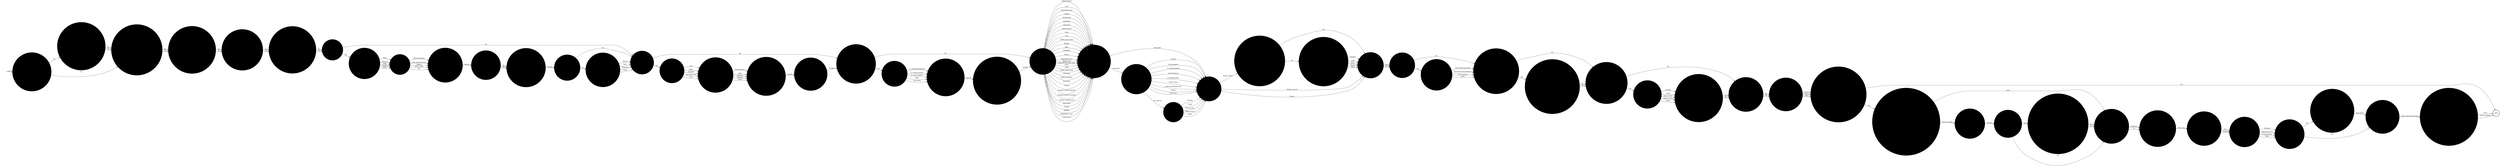 digraph OLD_FIREARM_ETC {  rankdir=LR;
  node [shape = circle];
  START_NODE [label="", shape=none];
  START_NODE -> 44776 [label = "start"];
  END_NODE [label="END", shape="doublecircle"];
  44123 [label = "How was the item found?", style="filled", color="#DDD"];
  44123 -> 44637 [label = "Target search", style="filled", color="#DDD"];
  44123 -> 44980 [label = "Routine search", style="filled", color="#DDD"];
  44123 -> 44980 [label = "Chance", style="filled", color="#DDD"];
  44160 [label = "What was the country of manufacture of the spray?", style="filled", color="#DDD"];
  44160 -> 44526 [label = "Specify", style="filled", color="#DDD"];
  44172 [label = "Was a chemical incapacitant spray found?", style="filled", color="#DDD"];
  44172 -> 44548 [label = "Yes", style="filled", color="#DDD"];
  44172 -> 44526 [label = "No", style="filled", color="#DDD"];
  44189 [label = "Was the firearm an automatic?", style="filled", color="#DDD"];
  44189 -> 44846 [label = "Yes", style="filled", color="#DDD"];
  44189 -> 44846 [label = "No", style="filled", color="#DDD"];
  44193 [label = "Was the telephone/it system shut down during the incident?", style="filled", color="#DDD"];
  44193 -> 44451 [label = "Yes", style="filled", color="#DDD"];
  44193 -> END_NODE [label = "No", style="filled", color="#DDD"];
  44208 [label = "Is there any suspicion of trafficking?", style="filled", color="#DDD"];
  44208 -> 45049 [label = "Yes", style="filled", color="#DDD"];
  44208 -> 45049 [label = "No", style="filled", color="#DDD"];
  44209 [label = "Was the system re-activated locally or by the service supplier?", style="filled", color="#DDD"];
  44209 -> END_NODE [label = "Local", style="filled", color="#DDD"];
  44209 -> END_NODE [label = "Service supplier", style="filled", color="#DDD"];
  44323 [label = "Describe what was compromised and by whom", style="filled", color="#DDD"];
  44323 -> 44779 [label = "Description", style="filled", color="#DDD"];
  44330 [label = "Has the service supplier been notified of a replacement keyword?", style="filled", color="#DDD"];
  44330 -> 44755 [label = "Yes", style="filled", color="#DDD"];
  44330 -> 44755 [label = "No", style="filled", color="#DDD"];
  44390 [label = "What type of ammunition was found?", style="filled", color="#DDD"];
  44390 -> 44698 [label = "Pistol/revolver", style="filled", color="#DDD"];
  44390 -> 44698 [label = "Rifle", style="filled", color="#DDD"];
  44390 -> 44698 [label = "Shotgun", style="filled", color="#DDD"];
  44390 -> 44698 [label = "Hilti gun", style="filled", color="#DDD"];
  44390 -> 44698 [label = "Other", style="filled", color="#DDD"];
  44398 [label = "What time was the system shut down?", style="filled", color="#DDD"];
  44398 -> 44964 [label = "Enter time", style="filled", color="#DDD"];
  44430 [label = "How many rounds etc were found?", style="filled", color="#DDD"];
  44430 -> 44172 [label = "Number", style="filled", color="#DDD"];
  44446 [label = "Has any person been arrested by the police?", style="filled", color="#DDD"];
  44446 -> 44524 [label = "Yes", style="filled", color="#DDD"];
  44446 -> 44208 [label = "No", style="filled", color="#DDD"];
  44451 [label = "Was the telephone/it system shut down locally or by the service supplier?", style="filled", color="#DDD"];
  44451 -> 44755 [label = "Local", style="filled", color="#DDD"];
  44451 -> 44988 [label = "Service supplier", style="filled", color="#DDD"];
  44455 [label = "What was the source of the information/intelligence?", style="filled", color="#DDD"];
  44455 -> 44980 [label = "Prisoner", style="filled", color="#DDD"];
  44455 -> 44980 [label = "Staff", style="filled", color="#DDD"];
  44455 -> 44980 [label = "Police", style="filled", color="#DDD"];
  44455 -> 44980 [label = "Visitor", style="filled", color="#DDD"];
  44455 -> 44980 [label = "Other", style="filled", color="#DDD"];
  44470 [label = "Was the item concealed/discarded?", style="filled", color="#DDD"];
  44470 -> 45102 [label = "Concealed", style="filled", color="#DDD"];
  44470 -> 44123 [label = "Discarded", style="filled", color="#DDD"];
  44473 [label = "Is there any media interest in this incident?", style="filled", color="#DDD"];
  44473 -> 44676 [label = "Yes", style="filled", color="#DDD"];
  44473 -> 44676 [label = "No", style="filled", color="#DDD"];
  44504 [label = "What was the calibre of the firearm?", style="filled", color="#DDD"];
  44504 -> 44189 [label = "Specify", style="filled", color="#DDD"];
  44513 [label = "Is the incident the subject of a police investigation?", style="filled", color="#DDD"];
  44513 -> 45000 [label = "Yes", style="filled", color="#DDD"];
  44513 -> 45000 [label = "No", style="filled", color="#DDD"];
  44524 [label = "Describe the person arrested", style="filled", color="#DDD"];
  44524 -> 44874 [label = "Prisoner", style="filled", color="#DDD"];
  44524 -> 44874 [label = "Staff", style="filled", color="#DDD"];
  44524 -> 44874 [label = "Social visitor", style="filled", color="#DDD"];
  44524 -> 44874 [label = "Official visitor", style="filled", color="#DDD"];
  44524 -> 44874 [label = "Other", style="filled", color="#DDD"];
  44526 [label = "Where was the item found?", style="filled", color="#DDD"];
  44526 -> 44470 [label = "Administration", style="filled", color="#DDD"];
  44526 -> 44470 [label = "Cell", style="filled", color="#DDD"];
  44526 -> 44470 [label = "Association area", style="filled", color="#DDD"];
  44526 -> 44470 [label = "Chapel", style="filled", color="#DDD"];
  44526 -> 44470 [label = "Dining room", style="filled", color="#DDD"];
  44526 -> 44470 [label = "Dormitory", style="filled", color="#DDD"];
  44526 -> 44470 [label = "Education", style="filled", color="#DDD"];
  44526 -> 44470 [label = "Exercise yard", style="filled", color="#DDD"];
  44526 -> 44470 [label = "Gate", style="filled", color="#DDD"];
  44526 -> 44470 [label = "Gym", style="filled", color="#DDD"];
  44526 -> 44470 [label = "Health care centre", style="filled", color="#DDD"];
  44526 -> 44470 [label = "Kitchen", style="filled", color="#DDD"];
  44526 -> 44470 [label = "Office", style="filled", color="#DDD"];
  44526 -> 44470 [label = "Reception", style="filled", color="#DDD"];
  44526 -> 44470 [label = "Recess", style="filled", color="#DDD"];
  44526 -> 44470 [label = "Segregation unit", style="filled", color="#DDD"];
  44526 -> 44470 [label = "Special unit", style="filled", color="#DDD"];
  44526 -> 44470 [label = "Showers/changing room", style="filled", color="#DDD"];
  44526 -> 44470 [label = "Visits", style="filled", color="#DDD"];
  44526 -> 44470 [label = "Wing", style="filled", color="#DDD"];
  44526 -> 44470 [label = "Works department", style="filled", color="#DDD"];
  44526 -> 44470 [label = "Workshop", style="filled", color="#DDD"];
  44526 -> 44470 [label = "Within perimeter", style="filled", color="#DDD"];
  44526 -> 44470 [label = "Elsewhere", style="filled", color="#DDD"];
  44526 -> 44470 [label = "Funeral", style="filled", color="#DDD"];
  44526 -> 44470 [label = "Hospital outside (patient)", style="filled", color="#DDD"];
  44526 -> 44470 [label = "Hospital outside (visiting)", style="filled", color="#DDD"];
  44526 -> 44470 [label = "Outside working party", style="filled", color="#DDD"];
  44526 -> 44470 [label = "Sportsfield", style="filled", color="#DDD"];
  44526 -> 44470 [label = "Vehicle", style="filled", color="#DDD"];
  44526 -> 44470 [label = "Wedding", style="filled", color="#DDD"];
  44526 -> 44470 [label = "Magistrates court", style="filled", color="#DDD"];
  44526 -> 44470 [label = "Crown court", style="filled", color="#DDD"];
  44548 [label = "Describe the type of spray", style="filled", color="#DDD"];
  44548 -> 44622 [label = "C.n (chloracetopheone)", style="filled", color="#DDD"];
  44548 -> 44622 [label = "C.s (ortho..nitrile)", style="filled", color="#DDD"];
  44548 -> 44622 [label = "O.c (mace/pepper)", style="filled", color="#DDD"];
  44548 -> 44622 [label = "Other", style="filled", color="#DDD"];
  44548 -> 44622 [label = "Not known", style="filled", color="#DDD"];
  44622 [label = "What was the brand name of the spray?", style="filled", color="#DDD"];
  44622 -> 44160 [label = "Specify", style="filled", color="#DDD"];
  44624 [label = "Can items be attributed to a particular prisoner?", style="filled", color="#DDD"];
  44624 -> 44692 [label = "Yes", style="filled", color="#DDD"];
  44624 -> 44446 [label = "No", style="filled", color="#DDD"];
  44637 [label = "Was the search as a result of information/intelligence?", style="filled", color="#DDD"];
  44637 -> 44455 [label = "Yes", style="filled", color="#DDD"];
  44637 -> 44980 [label = "No", style="filled", color="#DDD"];
  44676 [label = "Has the prison service press office been informed?", style="filled", color="#DDD"];
  44676 -> 45026 [label = "Yes", style="filled", color="#DDD"];
  44676 -> 45026 [label = "No", style="filled", color="#DDD"];
  44692 [label = "Has the prisoner been entered on the inmate involvement?", style="filled", color="#DDD"];
  44692 -> 44446 [label = "Yes", style="filled", color="#DDD"];
  44692 -> 44446 [label = "No", style="filled", color="#DDD"];
  44698 [label = "What was the calibre of the ammunition?", style="filled", color="#DDD"];
  44698 -> 44430 [label = "Specify", style="filled", color="#DDD"];
  44703 [label = "Was ammunition found?", style="filled", color="#DDD"];
  44703 -> 44870 [label = "Yes", style="filled", color="#DDD"];
  44703 -> 44172 [label = "No", style="filled", color="#DDD"];
  44755 [label = "Indicate the nature of the shut down", style="filled", color="#DDD"];
  44755 -> 44398 [label = "Telephony", style="filled", color="#DDD"];
  44755 -> 44398 [label = "IT", style="filled", color="#DDD"];
  44776 [label = "Were the police informed of the incident?", style="filled", color="#DDD"];
  44776 -> 44513 [label = "Yes", style="filled", color="#DDD"];
  44776 -> 45000 [label = "No", style="filled", color="#DDD"];
  44779 [label = "When was the system re-activated?", style="filled", color="#DDD"];
  44779 -> 44209 [label = "Enter comment and date", style="filled", color="#DDD"];
  44820 [label = "Was the system compromised?", style="filled", color="#DDD"];
  44820 -> 44323 [label = "Yes", style="filled", color="#DDD"];
  44820 -> 44779 [label = "No", style="filled", color="#DDD"];
  44827 [label = "What parts of a firearm were found?", style="filled", color="#DDD"];
  44827 -> 44703 [label = "Barrel", style="filled", color="#DDD"];
  44827 -> 44703 [label = "Butt", style="filled", color="#DDD"];
  44827 -> 44703 [label = "Magazine", style="filled", color="#DDD"];
  44827 -> 44703 [label = "Other", style="filled", color="#DDD"];
  44832 [label = "Was the keyword requested?", style="filled", color="#DDD"];
  44832 -> 44330 [label = "Yes", style="filled", color="#DDD"];
  44832 -> 44755 [label = "No", style="filled", color="#DDD"];
  44846 [label = "What was the name of the manufacturer?", style="filled", color="#DDD"];
  44846 -> 45001 [label = "Specify", style="filled", color="#DDD"];
  44870 [label = "Describe the ammunition", style="filled", color="#DDD"];
  44870 -> 44390 [label = "Live", style="filled", color="#DDD"];
  44870 -> 44390 [label = "Blank", style="filled", color="#DDD"];
  44870 -> 44390 [label = "Disabled", style="filled", color="#DDD"];
  44870 -> 44390 [label = "Cartridge case", style="filled", color="#DDD"];
  44870 -> 44390 [label = "Other", style="filled", color="#DDD"];
  44874 [label = "Has any prosecution taken place or is any pending?", style="filled", color="#DDD"];
  44874 -> 44208 [label = "Yes", style="filled", color="#DDD"];
  44874 -> 44208 [label = "No", style="filled", color="#DDD"];
  44907 [label = "Who authorised the shut down?", style="filled", color="#DDD"];
  44907 -> 44820 [label = "Governor", style="filled", color="#DDD"];
  44907 -> 44820 [label = "Deputy governor", style="filled", color="#DDD"];
  44907 -> 44820 [label = "Duty governor", style="filled", color="#DDD"];
  44907 -> 44820 [label = "Other", style="filled", color="#DDD"];
  44922 [label = "Which detection aids were used?", style="filled", color="#DDD"];
  44922 -> 44624 [label = "Metal detecting portal", style="filled", color="#DDD"];
  44922 -> 44624 [label = "Hand held metal detector", style="filled", color="#DDD"];
  44922 -> 44624 [label = "X-ray machine", style="filled", color="#DDD"];
  44922 -> 44624 [label = "Other", style="filled", color="#DDD"];
  44928 [label = "Were detection aids used?", style="filled", color="#DDD"];
  44928 -> 44922 [label = "Yes", style="filled", color="#DDD"];
  44928 -> 44624 [label = "No", style="filled", color="#DDD"];
  44964 [label = "Was this a full or partial shut down?", style="filled", color="#DDD"];
  44964 -> 44907 [label = "Full", style="filled", color="#DDD"];
  44964 -> 44907 [label = "Partial", style="filled", color="#DDD"];
  44980 [label = "Were specialist dogs used?", style="filled", color="#DDD"];
  44980 -> 44928 [label = "Yes", style="filled", color="#DDD"];
  44980 -> 44928 [label = "No", style="filled", color="#DDD"];
  44988 [label = "Quote the Vantive case number", style="filled", color="#DDD"];
  44988 -> 44832 [label = "Number", style="filled", color="#DDD"];
  45000 [label = "Is the incident the subject of an internal investigation?", style="filled", color="#DDD"];
  45000 -> 45005 [label = "Yes", style="filled", color="#DDD"];
  45000 -> 45005 [label = "No", style="filled", color="#DDD"];
  45001 [label = "Was the firearm complete?", style="filled", color="#DDD"];
  45001 -> 44703 [label = "Yes", style="filled", color="#DDD"];
  45001 -> 44827 [label = "No", style="filled", color="#DDD"];
  45005 [label = "Is any member of staff facing disciplinary charges?", style="filled", color="#DDD"];
  45005 -> 44473 [label = "Yes", style="filled", color="#DDD"];
  45005 -> 44473 [label = "No", style="filled", color="#DDD"];
  45026 [label = "Was a firearm found?", style="filled", color="#DDD"];
  45026 -> 45029 [label = "Yes", style="filled", color="#DDD"];
  45026 -> 44703 [label = "No", style="filled", color="#DDD"];
  45029 [label = "What type of firearm was found?", style="filled", color="#DDD"];
  45029 -> 45119 [label = "Pistol", style="filled", color="#DDD"];
  45029 -> 45119 [label = "Revolver", style="filled", color="#DDD"];
  45029 -> 45119 [label = "Rifle", style="filled", color="#DDD"];
  45029 -> 45119 [label = "Shotgun", style="filled", color="#DDD"];
  45029 -> 45119 [label = "Other", style="filled", color="#DDD"];
  45049 [label = "Who now has custody of the items?", style="filled", color="#DDD"];
  45049 -> 44193 [label = "Prison", style="filled", color="#DDD"];
  45049 -> 44193 [label = "Police", style="filled", color="#DDD"];
  45049 -> 44193 [label = "Other", style="filled", color="#DDD"];
  45056 [label = "Describe the person", style="filled", color="#DDD"];
  45056 -> 44123 [label = "Prisoner", style="filled", color="#DDD"];
  45056 -> 44123 [label = "Staff", style="filled", color="#DDD"];
  45056 -> 44123 [label = "Social visitor", style="filled", color="#DDD"];
  45056 -> 44123 [label = "Official visitor", style="filled", color="#DDD"];
  45056 -> 44123 [label = "Other", style="filled", color="#DDD"];
  45102 [label = "Where was the item concealed?", style="filled", color="#DDD"];
  45102 -> 45056 [label = "On a person", style="filled", color="#DDD"];
  45102 -> 44123 [label = "Buried", style="filled", color="#DDD"];
  45102 -> 44123 [label = "In i/p property", style="filled", color="#DDD"];
  45102 -> 44123 [label = "In stored property", style="filled", color="#DDD"];
  45102 -> 44123 [label = "In cell furniture", style="filled", color="#DDD"];
  45102 -> 44123 [label = "In building fabric", style="filled", color="#DDD"];
  45102 -> 44123 [label = "Stores items", style="filled", color="#DDD"];
  45102 -> 44123 [label = "Delivered foods/parcels", style="filled", color="#DDD"];
  45102 -> 44123 [label = "Vehicle", style="filled", color="#DDD"];
  45102 -> 44123 [label = "Elsewhere", style="filled", color="#DDD"];
  45119 [label = "Describe the firearm", style="filled", color="#DDD"];
  45119 -> 44504 [label = "Real (functional)", style="filled", color="#DDD"];
  45119 -> 44504 [label = "Real (non-functional)", style="filled", color="#DDD"];
  45119 -> 44504 [label = "Replica", style="filled", color="#DDD"];
  45119 -> 44504 [label = "Home made", style="filled", color="#DDD"];
  45119 -> 44504 [label = "Toy", style="filled", color="#DDD"];
}
